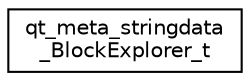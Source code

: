 digraph "Graphical Class Hierarchy"
{
 // LATEX_PDF_SIZE
  edge [fontname="Helvetica",fontsize="10",labelfontname="Helvetica",labelfontsize="10"];
  node [fontname="Helvetica",fontsize="10",shape=record];
  rankdir="LR";
  Node0 [label="qt_meta_stringdata\l_BlockExplorer_t",height=0.2,width=0.4,color="black", fillcolor="white", style="filled",URL="$structqt__meta__stringdata___block_explorer__t.html",tooltip=" "];
}
